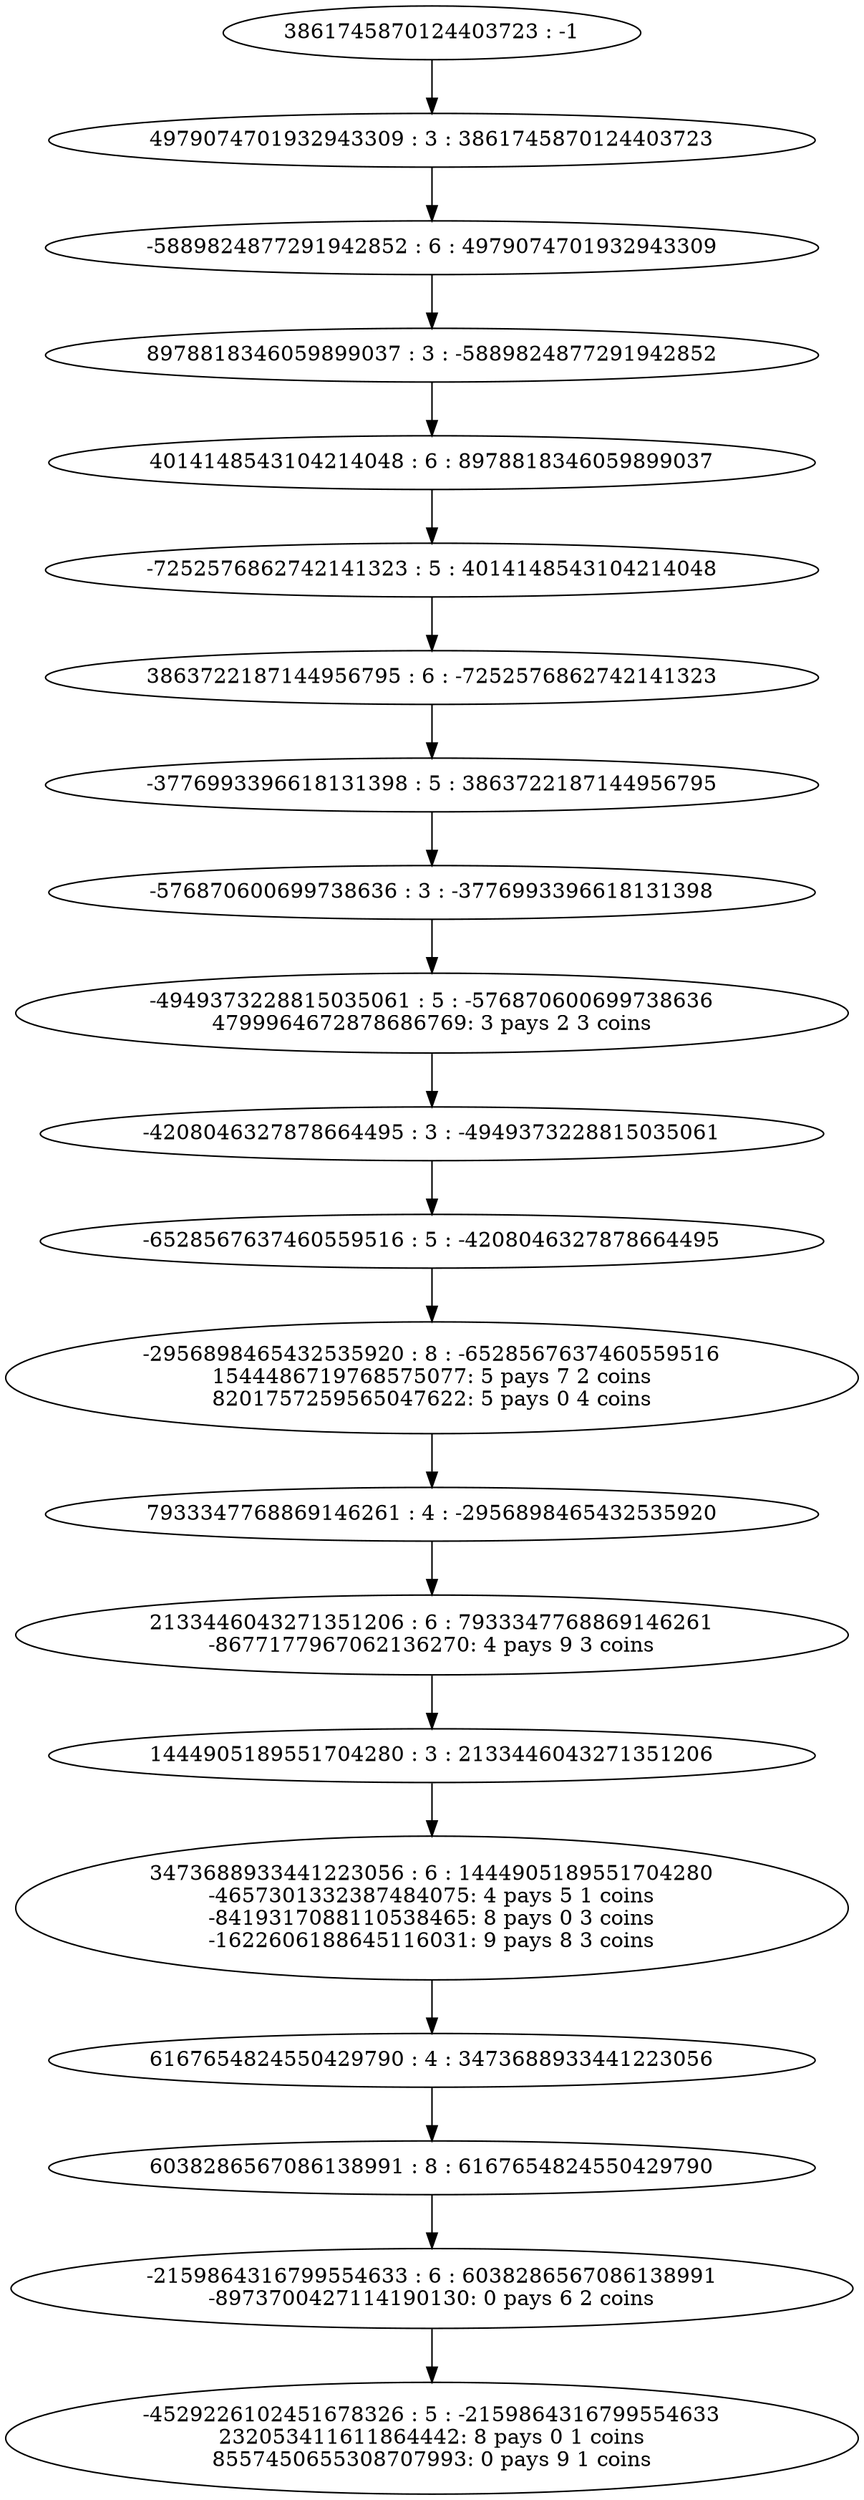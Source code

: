 digraph "plots_10_0.9_0.1_1000000.0_6000.0_2880000.0/tree_2_20.dot" {
	0 [label="3861745870124403723 : -1"]
	1 [label="4979074701932943309 : 3 : 3861745870124403723
"]
	2 [label="-5889824877291942852 : 6 : 4979074701932943309
"]
	3 [label="8978818346059899037 : 3 : -5889824877291942852
"]
	4 [label="4014148543104214048 : 6 : 8978818346059899037
"]
	5 [label="-7252576862742141323 : 5 : 4014148543104214048
"]
	6 [label="3863722187144956795 : 6 : -7252576862742141323
"]
	7 [label="-3776993396618131398 : 5 : 3863722187144956795
"]
	8 [label="-576870600699738636 : 3 : -3776993396618131398
"]
	9 [label="-4949373228815035061 : 5 : -576870600699738636
4799964672878686769: 3 pays 2 3 coins
"]
	10 [label="-4208046327878664495 : 3 : -4949373228815035061
"]
	11 [label="-6528567637460559516 : 5 : -4208046327878664495
"]
	12 [label="-2956898465432535920 : 8 : -6528567637460559516
1544486719768575077: 5 pays 7 2 coins
8201757259565047622: 5 pays 0 4 coins
"]
	13 [label="7933347768869146261 : 4 : -2956898465432535920
"]
	14 [label="2133446043271351206 : 6 : 7933347768869146261
-8677177967062136270: 4 pays 9 3 coins
"]
	15 [label="1444905189551704280 : 3 : 2133446043271351206
"]
	16 [label="3473688933441223056 : 6 : 1444905189551704280
-4657301332387484075: 4 pays 5 1 coins
-8419317088110538465: 8 pays 0 3 coins
-1622606188645116031: 9 pays 8 3 coins
"]
	17 [label="6167654824550429790 : 4 : 3473688933441223056
"]
	18 [label="6038286567086138991 : 8 : 6167654824550429790
"]
	19 [label="-2159864316799554633 : 6 : 6038286567086138991
-8973700427114190130: 0 pays 6 2 coins
"]
	20 [label="-4529226102451678326 : 5 : -2159864316799554633
232053411611864442: 8 pays 0 1 coins
8557450655308707993: 0 pays 9 1 coins
"]
	0 -> 1
	1 -> 2
	2 -> 3
	3 -> 4
	4 -> 5
	5 -> 6
	6 -> 7
	7 -> 8
	8 -> 9
	9 -> 10
	10 -> 11
	11 -> 12
	12 -> 13
	13 -> 14
	14 -> 15
	15 -> 16
	16 -> 17
	17 -> 18
	18 -> 19
	19 -> 20
}

